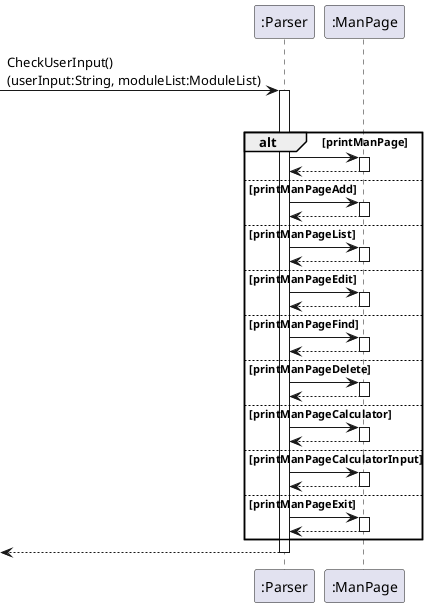 @startuml
'https://plantuml.com/sequence-diagram

participant ":Parser" as Parser
participant ":ManPage" as MP

[->Parser : CheckUserInput()\n(userInput:String, moduleList:ModuleList)
activate Parser


loop till no user input



    alt printManPage
        Parser-> MP
        activate MP
        MP--> Parser
        deactivate MP


    else printManPageAdd
        Parser-> MP
        activate MP
        MP--> Parser
        deactivate MP

    else printManPageList
          Parser-> MP
          activate MP
          MP--> Parser
          deactivate MP

    else printManPageEdit
          Parser-> MP
          activate MP
          MP--> Parser
          deactivate MP

    else printManPageFind
          Parser-> MP
          activate MP
          MP--> Parser
          deactivate MP

    else printManPageDelete
         Parser-> MP
         activate MP
         MP--> Parser
         deactivate MP

    else printManPageCalculator
          Parser-> MP
          activate MP
          MP--> Parser
          deactivate MP

    else printManPageCalculatorInput
         Parser-> MP
         activate MP
         MP--> Parser
         deactivate MP

    else printManPageExit
         Parser-> MP
         activate MP
         MP--> Parser
         deactivate MP
end
Parser-->[
deactivate Parser

@enduml